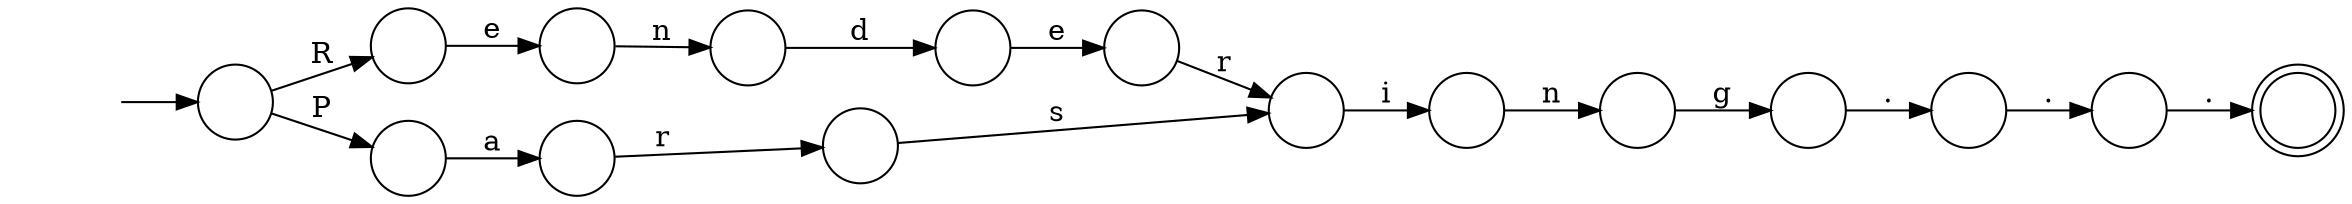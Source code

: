 digraph Automaton {
  rankdir = LR;
  0 [shape=circle,label=""];
  initial [shape=plaintext,label=""];
  initial -> 0
  0 -> 10 [label="R"]
  0 -> 7 [label="P"]
  1 [shape=circle,label=""];
  1 -> 6 [label="i"]
  2 [shape=circle,label=""];
  2 -> 14 [label="e"]
  3 [shape=circle,label=""];
  3 -> 11 [label="g"]
  4 [shape=circle,label=""];
  4 -> 1 [label="s"]
  5 [shape=circle,label=""];
  5 -> 4 [label="r"]
  6 [shape=circle,label=""];
  6 -> 3 [label="n"]
  7 [shape=circle,label=""];
  7 -> 5 [label="a"]
  8 [shape=circle,label=""];
  8 -> 13 [label="n"]
  9 [shape=circle,label=""];
  9 -> 12 [label="."]
  10 [shape=circle,label=""];
  10 -> 8 [label="e"]
  11 [shape=circle,label=""];
  11 -> 15 [label="."]
  12 [shape=doublecircle,label=""];
  13 [shape=circle,label=""];
  13 -> 2 [label="d"]
  14 [shape=circle,label=""];
  14 -> 1 [label="r"]
  15 [shape=circle,label=""];
  15 -> 9 [label="."]
}
